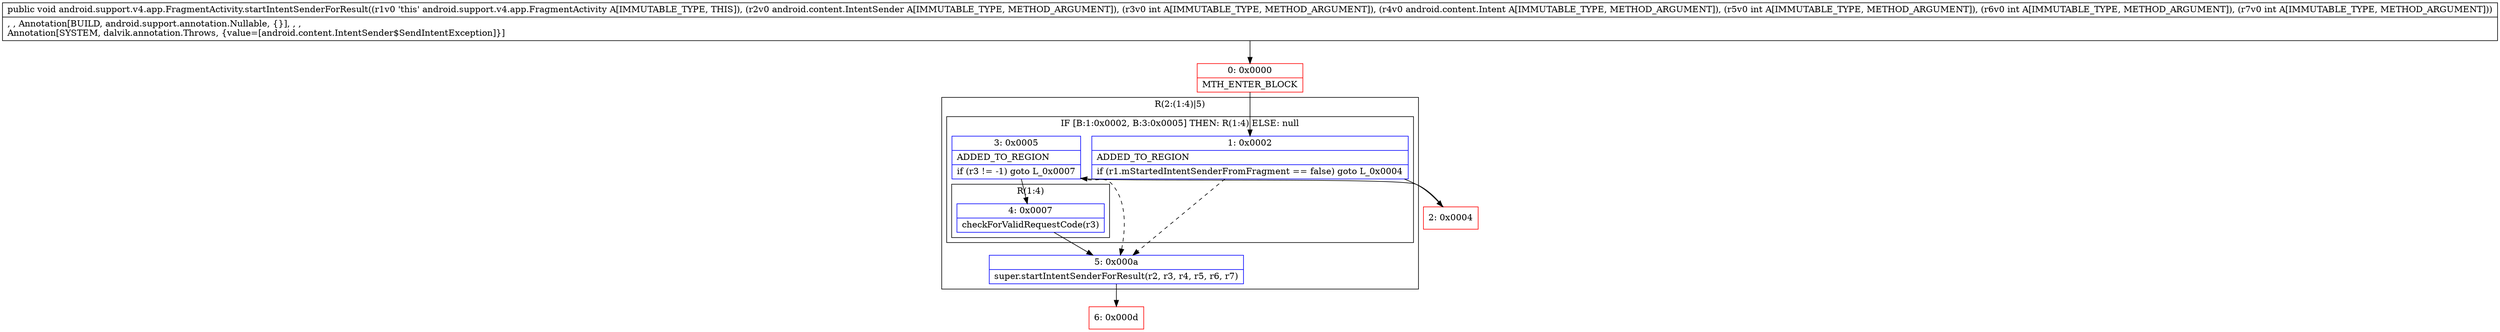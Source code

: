 digraph "CFG forandroid.support.v4.app.FragmentActivity.startIntentSenderForResult(Landroid\/content\/IntentSender;ILandroid\/content\/Intent;III)V" {
subgraph cluster_Region_931115901 {
label = "R(2:(1:4)|5)";
node [shape=record,color=blue];
subgraph cluster_IfRegion_1232973103 {
label = "IF [B:1:0x0002, B:3:0x0005] THEN: R(1:4) ELSE: null";
node [shape=record,color=blue];
Node_1 [shape=record,label="{1\:\ 0x0002|ADDED_TO_REGION\l|if (r1.mStartedIntentSenderFromFragment == false) goto L_0x0004\l}"];
Node_3 [shape=record,label="{3\:\ 0x0005|ADDED_TO_REGION\l|if (r3 != \-1) goto L_0x0007\l}"];
subgraph cluster_Region_932553816 {
label = "R(1:4)";
node [shape=record,color=blue];
Node_4 [shape=record,label="{4\:\ 0x0007|checkForValidRequestCode(r3)\l}"];
}
}
Node_5 [shape=record,label="{5\:\ 0x000a|super.startIntentSenderForResult(r2, r3, r4, r5, r6, r7)\l}"];
}
Node_0 [shape=record,color=red,label="{0\:\ 0x0000|MTH_ENTER_BLOCK\l}"];
Node_2 [shape=record,color=red,label="{2\:\ 0x0004}"];
Node_6 [shape=record,color=red,label="{6\:\ 0x000d}"];
MethodNode[shape=record,label="{public void android.support.v4.app.FragmentActivity.startIntentSenderForResult((r1v0 'this' android.support.v4.app.FragmentActivity A[IMMUTABLE_TYPE, THIS]), (r2v0 android.content.IntentSender A[IMMUTABLE_TYPE, METHOD_ARGUMENT]), (r3v0 int A[IMMUTABLE_TYPE, METHOD_ARGUMENT]), (r4v0 android.content.Intent A[IMMUTABLE_TYPE, METHOD_ARGUMENT]), (r5v0 int A[IMMUTABLE_TYPE, METHOD_ARGUMENT]), (r6v0 int A[IMMUTABLE_TYPE, METHOD_ARGUMENT]), (r7v0 int A[IMMUTABLE_TYPE, METHOD_ARGUMENT]))  | , , Annotation[BUILD, android.support.annotation.Nullable, \{\}], , , \lAnnotation[SYSTEM, dalvik.annotation.Throws, \{value=[android.content.IntentSender$SendIntentException]\}]\l}"];
MethodNode -> Node_0;
Node_1 -> Node_2;
Node_1 -> Node_5[style=dashed];
Node_3 -> Node_4;
Node_3 -> Node_5[style=dashed];
Node_4 -> Node_5;
Node_5 -> Node_6;
Node_0 -> Node_1;
Node_2 -> Node_3;
}


